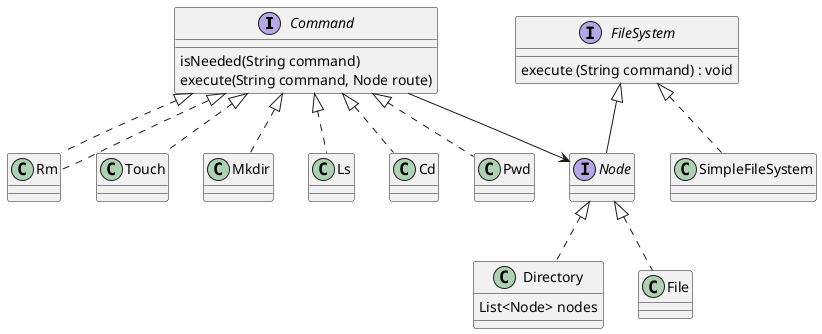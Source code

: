 @startuml
Command --> Node

Interface FileSystem {
   execute (String command) : void
}
Class SimpleFileSystem implements FileSystem {
}
Interface Node extends FileSystem {
}
Class Directory implements Node {
    List<Node> nodes
}
Class File implements Node {
}
Interface Command {
    isNeeded(String command)
    execute(String command, Node route)
}
Class Rm implements Command{}
Class Touch implements Command{}
Class Mkdir implements Command{}
Class Rm implements Command{}
Class Ls implements Command{}
Class Cd implements Command{}
Class Pwd implements Command{}


@enduml